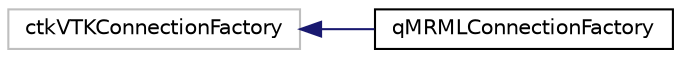 digraph "Graphical Class Hierarchy"
{
  bgcolor="transparent";
  edge [fontname="Helvetica",fontsize="10",labelfontname="Helvetica",labelfontsize="10"];
  node [fontname="Helvetica",fontsize="10",shape=record];
  rankdir="LR";
  Node982 [label="ctkVTKConnectionFactory",height=0.2,width=0.4,color="grey75"];
  Node982 -> Node0 [dir="back",color="midnightblue",fontsize="10",style="solid",fontname="Helvetica"];
  Node0 [label="qMRMLConnectionFactory",height=0.2,width=0.4,color="black",URL="$classqMRMLConnectionFactory.html"];
}
